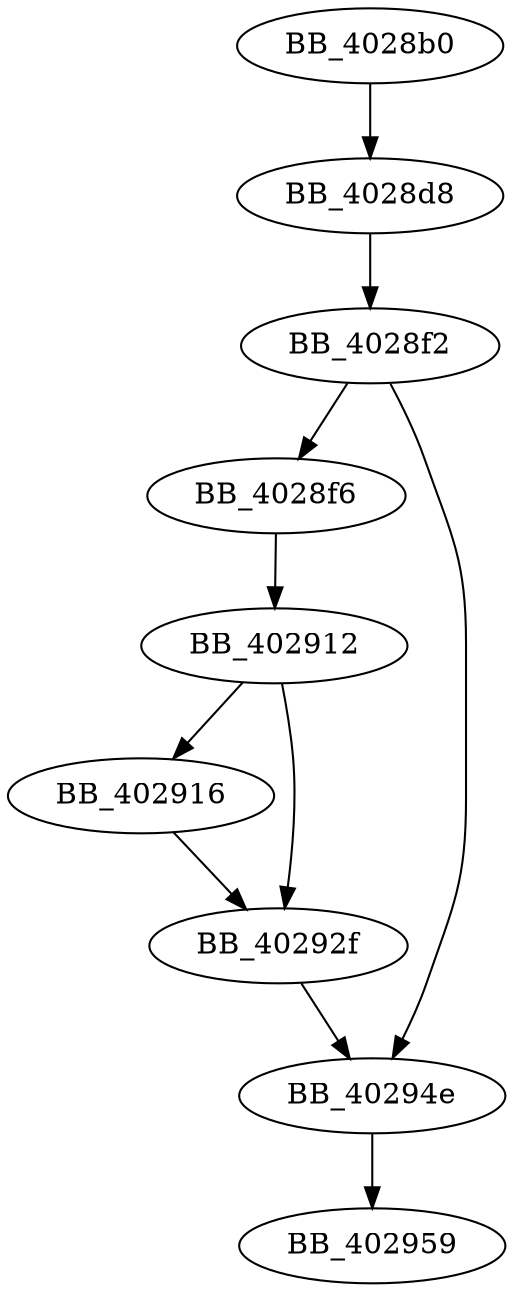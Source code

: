 DiGraph sub_4028B0{
BB_4028b0->BB_4028d8
BB_4028d8->BB_4028f2
BB_4028f2->BB_4028f6
BB_4028f2->BB_40294e
BB_4028f6->BB_402912
BB_402912->BB_402916
BB_402912->BB_40292f
BB_402916->BB_40292f
BB_40292f->BB_40294e
BB_40294e->BB_402959
}
